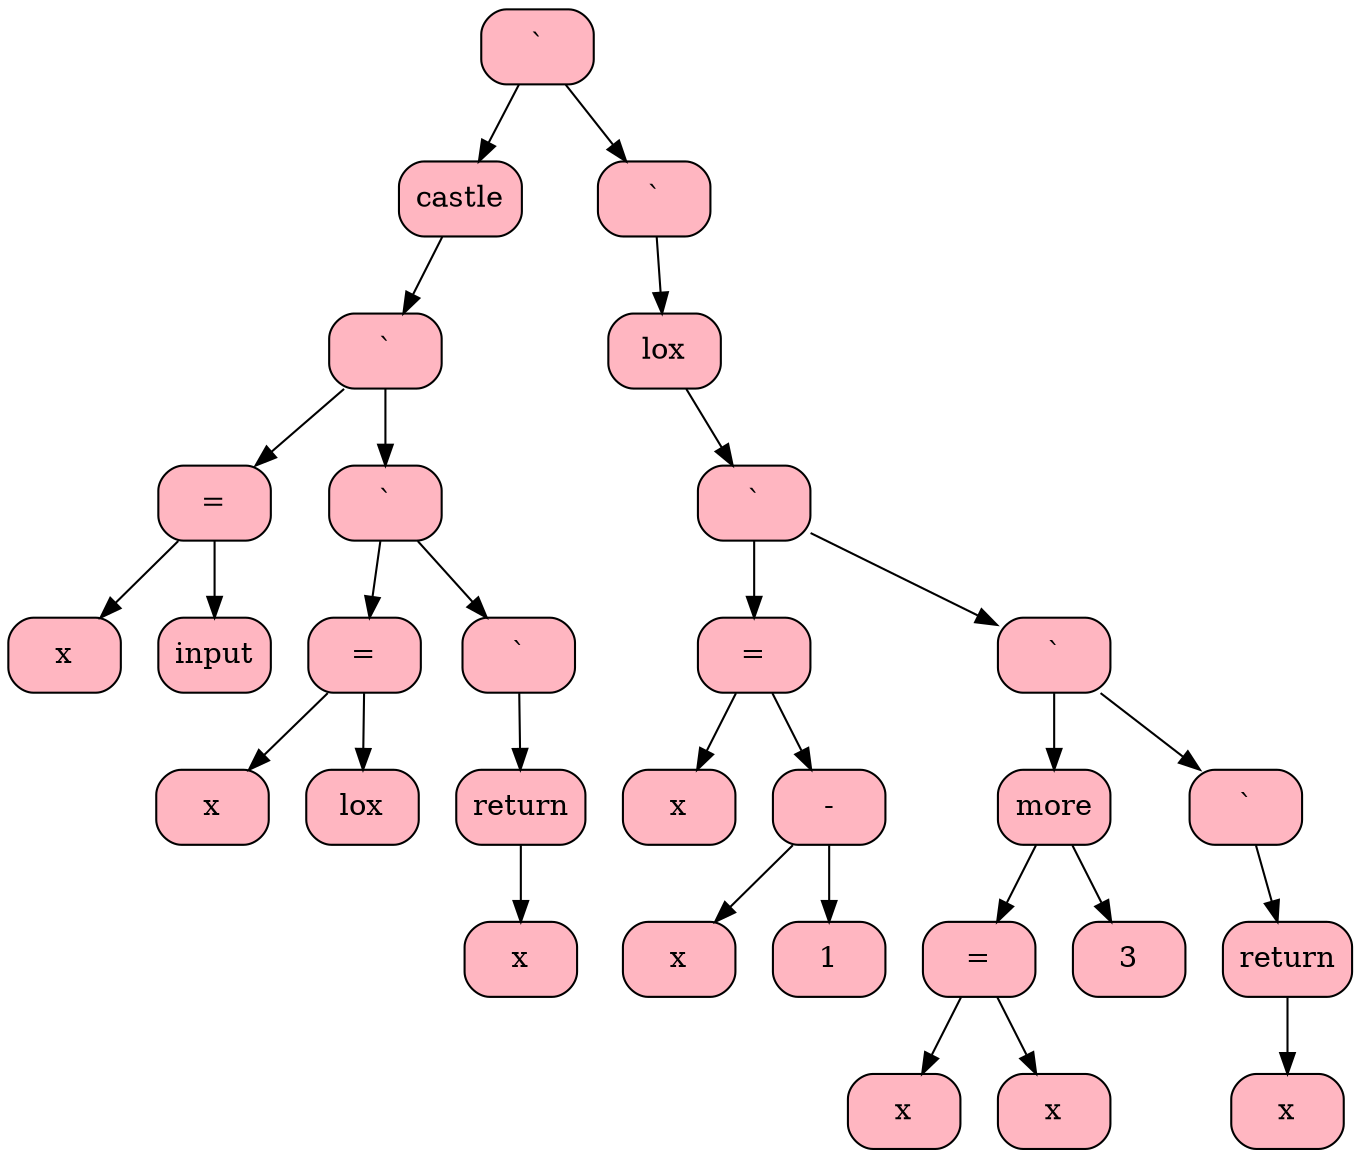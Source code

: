 digraph G { 
node [shape = record];
 "007C86E0"  "007C86E0" [shape = Mrecord, style = filled, fillcolor = lightpink  label = "` "];
"007C86E0" -> "007C18D0" 
 "007C86E0" -> "007C8710" 
 "007C18D0" [shape = Mrecord, style = filled, fillcolor = lightpink  label = "castle "];

 "007C18D0" -> "007C1768" 
 "007C1768" [shape = Mrecord, style = filled, fillcolor = lightpink  label = "` "];
"007C1768" -> "007C1918" 
 "007C1768" -> "007C1750" 
 "007C1918" [shape = Mrecord, style = filled, fillcolor = lightpink  label = "= "];
"007C1918" -> "007C18E8" 
 "007C1918" -> "007C1900" 
 "007C18E8" [shape = Mrecord, style = filled, fillcolor = lightpink  label = "x "];
 "007C1900" [shape = Mrecord, style = filled, fillcolor = lightpink  label = "input "];
 "007C1750" [shape = Mrecord, style = filled, fillcolor = lightpink  label = "` "];
"007C1750" -> "007C16F0" 
 "007C1750" -> "007C1738" 
 "007C16F0" [shape = Mrecord, style = filled, fillcolor = lightpink  label = "= "];
"007C16F0" -> "007C1930" 
 "007C16F0" -> "007C1948" 
 "007C1930" [shape = Mrecord, style = filled, fillcolor = lightpink  label = "x "];
 "007C1948" [shape = Mrecord, style = filled, fillcolor = lightpink  label = "lox "];
 "007C1738" [shape = Mrecord, style = filled, fillcolor = lightpink  label = "` "];
"007C1738" -> "007C1720"  "007C1720" [shape = Mrecord, style = filled, fillcolor = lightpink  label = "return "];
"007C1720" -> "007C1708"  "007C1708" [shape = Mrecord, style = filled, fillcolor = lightpink  label = "x "];
 "007C8710" [shape = Mrecord, style = filled, fillcolor = lightpink  label = "` "];
"007C8710" -> "007C87D0"  "007C87D0" [shape = Mrecord, style = filled, fillcolor = lightpink  label = "lox "];

 "007C87D0" -> "007C87A0" 
 "007C87A0" [shape = Mrecord, style = filled, fillcolor = lightpink  label = "` "];
"007C87A0" -> "007C86B0" 
 "007C87A0" -> "007C8638" 
 "007C86B0" [shape = Mrecord, style = filled, fillcolor = lightpink  label = "= "];
"007C86B0" -> "007C8650" 
 "007C86B0" -> "007C8770" 
 "007C8650" [shape = Mrecord, style = filled, fillcolor = lightpink  label = "x "];
 "007C8770" [shape = Mrecord, style = filled, fillcolor = lightpink  label = "- "];
"007C8770" -> "007C8608" 
 "007C8770" -> "007C8740" 
 "007C8608" [shape = Mrecord, style = filled, fillcolor = lightpink  label = "x "];
 "007C8740" [shape = Mrecord, style = filled, fillcolor = lightpink  label = "1 "];
 "007C8638" [shape = Mrecord, style = filled, fillcolor = lightpink  label = "` "];
"007C8638" -> "007C8758" 
 "007C8638" -> "007C8680" 
 "007C8758" [shape = Mrecord, style = filled, fillcolor = lightpink  label = "more "];
"007C8758" -> "007C87B8" 
 "007C8758" -> "007C86C8" 
 "007C87B8" [shape = Mrecord, style = filled, fillcolor = lightpink  label = "= "];
"007C87B8" -> "007C8698" 
 "007C87B8" -> "007C8728" 
 "007C8698" [shape = Mrecord, style = filled, fillcolor = lightpink  label = "x "];
 "007C8728" [shape = Mrecord, style = filled, fillcolor = lightpink  label = "x "];
 "007C86C8" [shape = Mrecord, style = filled, fillcolor = lightpink  label = "3 "];
 "007C8680" [shape = Mrecord, style = filled, fillcolor = lightpink  label = "` "];
"007C8680" -> "007C8668"  "007C8668" [shape = Mrecord, style = filled, fillcolor = lightpink  label = "return "];
"007C8668" -> "007C8620"  "007C8620" [shape = Mrecord, style = filled, fillcolor = lightpink  label = "x "];
}
